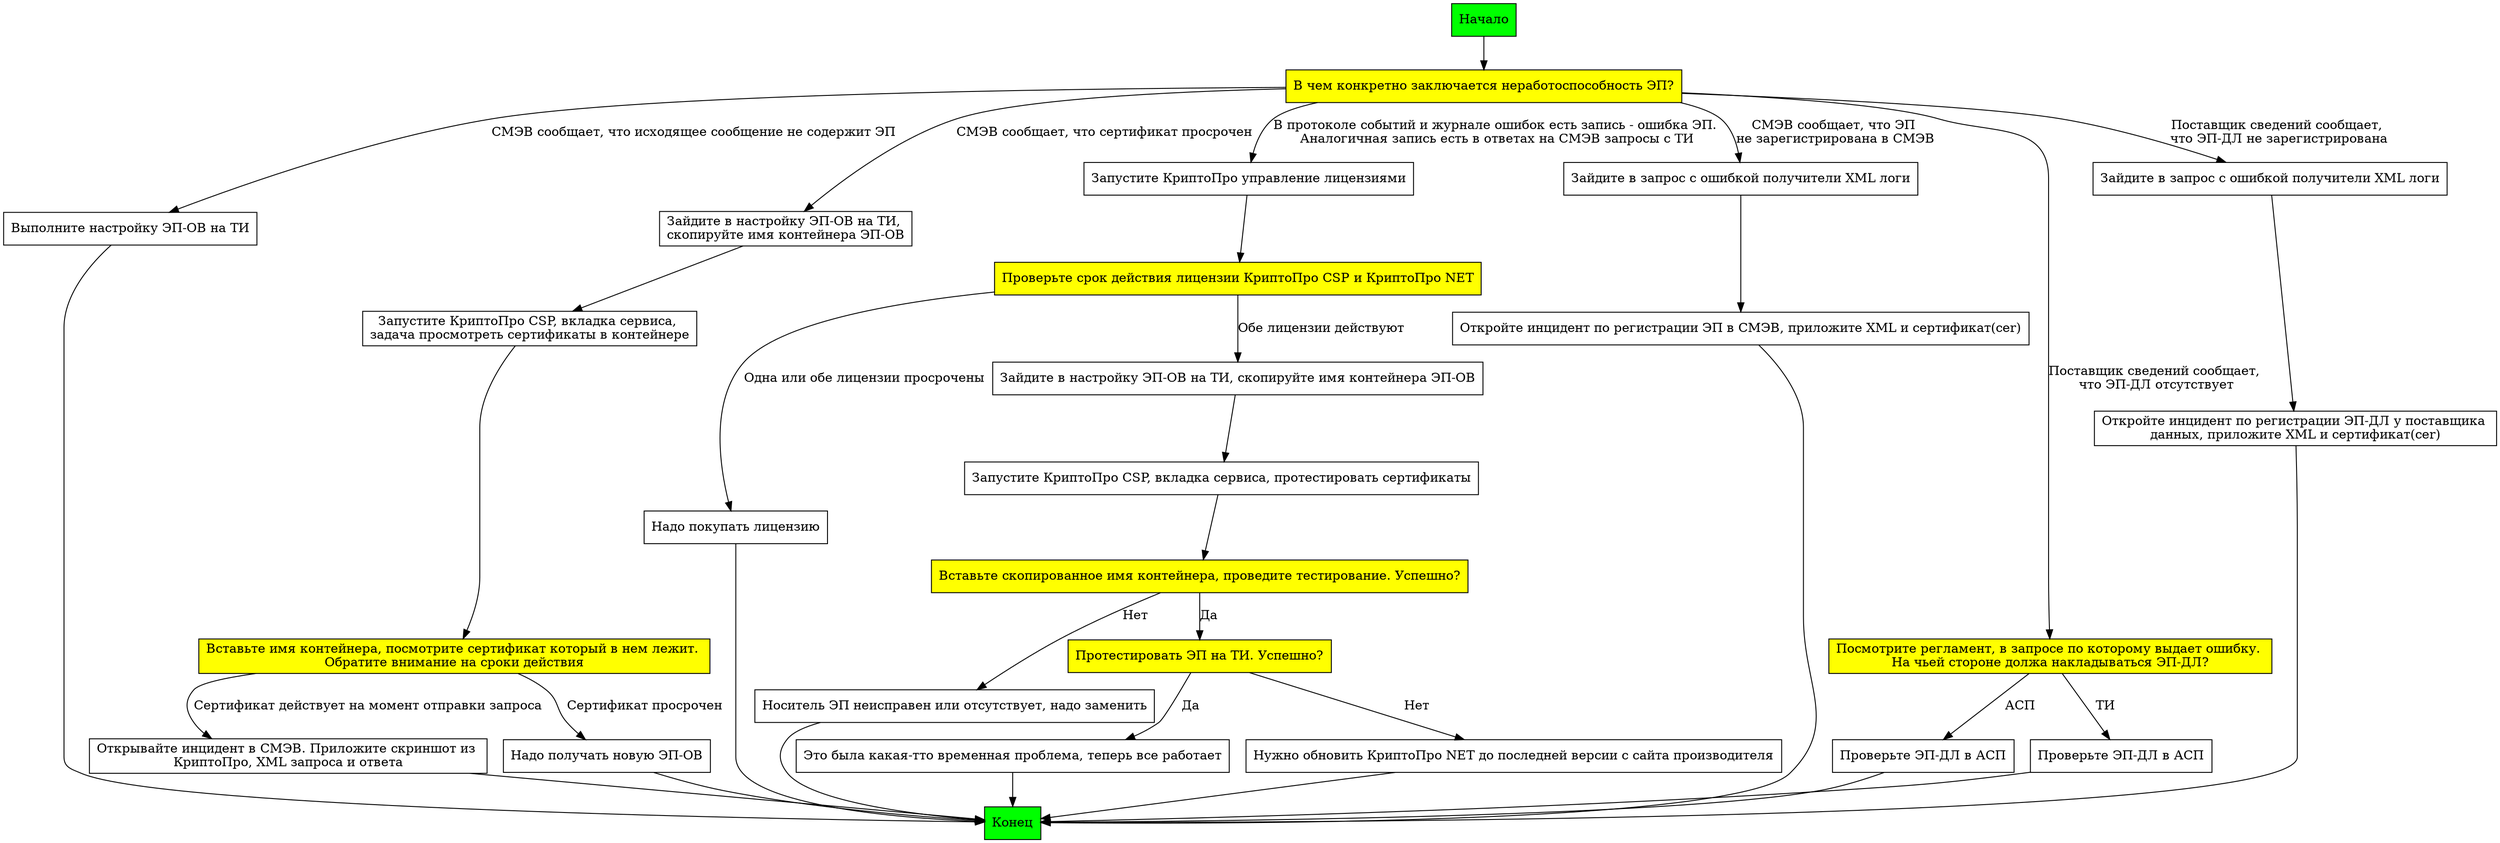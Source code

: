 // Ошибки ЭП
digraph {
	node[shape="rectangle"]
	Start [label="Начало" style="filled",fillcolor="green"]
	End [label="Конец" style="filled",fillcolor="green"]
	A1 [label="В чем конкретно заключается неработоспособность ЭП?",style="filled",fillcolor="yellow"]
	B1 [label="Выполните настройку ЭП-ОВ на ТИ"]
	C1 [label="Зайдите в настройку ЭП-ОВ на ТИ, \nскопируйте имя контейнера ЭП-ОВ"]
	C5 [label="Запустите КриптоПро CSP, вкладка сервиса, \nзадача просмотреть сертификаты в контейнере"]
	C7 [label="Вставьте имя контейнера, посмотрите сертификат который в нем лежит. \nОбратите внимание на сроки действия",style="filled",fillcolor="yellow"]
	C9 [label="Открывайте инцидент в СМЭВ. Приложите скриншот из \nКриптоПро, XML запроса и ответа"]
	C12[label="Надо получать новую ЭП-ОВ"]
	D1 [label="Запустите КриптоПро управление лицензиями"]
	D5 [label="Проверьте срок действия лицензии КриптоПро CSP и КриптоПро NET",style="filled",fillcolor="yellow"]
	D10 [label="Надо покупать лицензию"]
	D15 [label="Зайдите в настройку ЭП-ОВ на ТИ, скопируйте имя контейнера ЭП-ОВ"]
	D20 [label="Запустите КриптоПро CSP, вкладка сервиса, протестировать сертификаты"]
	D25 [label="Вставьте скопированное имя контейнера, проведите тестирование. Успешно?",style="filled",fillcolor="yellow"]
	D30 [label="Носитель ЭП неисправен или отсутствует, надо заменить"]
	D35 [label="Протестировать ЭП на ТИ. Успешно?",style="filled",fillcolor="yellow"]
	D40 [label="Это была какая-тто временная проблема, теперь все работает"]
	D45 [label="Нужно обновить КриптоПро NET до последней версии с сайта производителя"]
	F1 [label="Зайдите в запрос с ошибкой получители XML логи"] 
	F5 [label="Откройте инцидент по регистрации ЭП в СМЭВ, приложите XML и сертификат(cer)"]
	G1 [label="Посмотрите регламент, в запросе по которому выдает ошибку. \nНа чьей стороне должа накладываться ЭП-ДЛ?",style="filled",fillcolor="yellow"]
	G5 [label="Проверьте ЭП-ДЛ в АСП"] 
	G9 [label="Проверьте ЭП-ДЛ в АСП"] 
	H1 [label="Зайдите в запрос с ошибкой получители XML логи"]
	H5 [label="Откройте инцидент по регистрации ЭП-ДЛ у поставщика \nданных, приложите XML и сертификат(cer)"]

		Start -> A1
		A1 -> B1 [label="СМЭВ сообщает, что исходящее сообщение не содержит ЭП"]
		A1 -> C1 [label="СМЭВ сообщает, что сертификат просрочен"]
		C1 -> C5
		C5 -> C7
		C7 -> C9 [label="Сертификат действует на момент отправки запроса"]
		C7 -> C12 [label="Сертификат просрочен"]
		C9 -> End
		C12 -> End
		B1 -> End
		A1 -> D1 [label="В протоколе событий и журнале ошибок есть запись - ошибка ЭП. \nАналогичная запись есть в ответах на СМЭВ запросы с ТИ"]
		D1 -> D5
		D5 -> D10 [label="Одна или обе лицензии просрочены"]
		D5 -> D15 [label="Обе лицензии действуют"]
		D15 -> D20
		D25 -> D30 [label="Нет"]
		D25 -> D35 [label="Да"]
		D30 -> End
		D10 -> End
		D35 -> D40 [label="Да"]
		D35 -> D45 [label="Нет"]
		D20 -> D25
		D40 -> End
		D45 -> End
		A1 -> F1 [label="СМЭВ сообщает, что ЭП \nне зарегистрирована в СМЭВ"]
		F1 -> F5
		F5 -> End
		A1 -> G1 [label="Поставщик сведений сообщает, \nчто ЭП-ДЛ отсутствует"]
		G1 -> G5 [label="АСП"]
		G1 -> G9 [label="ТИ"]
		G5 -> End
		G9 -> End
		A1 -> H1 [label="Поставщик сведений сообщает, \nчто ЭП-ДЛ не зарегистрирована"]
		H1 -> H5
		H5 -> End
				
}
